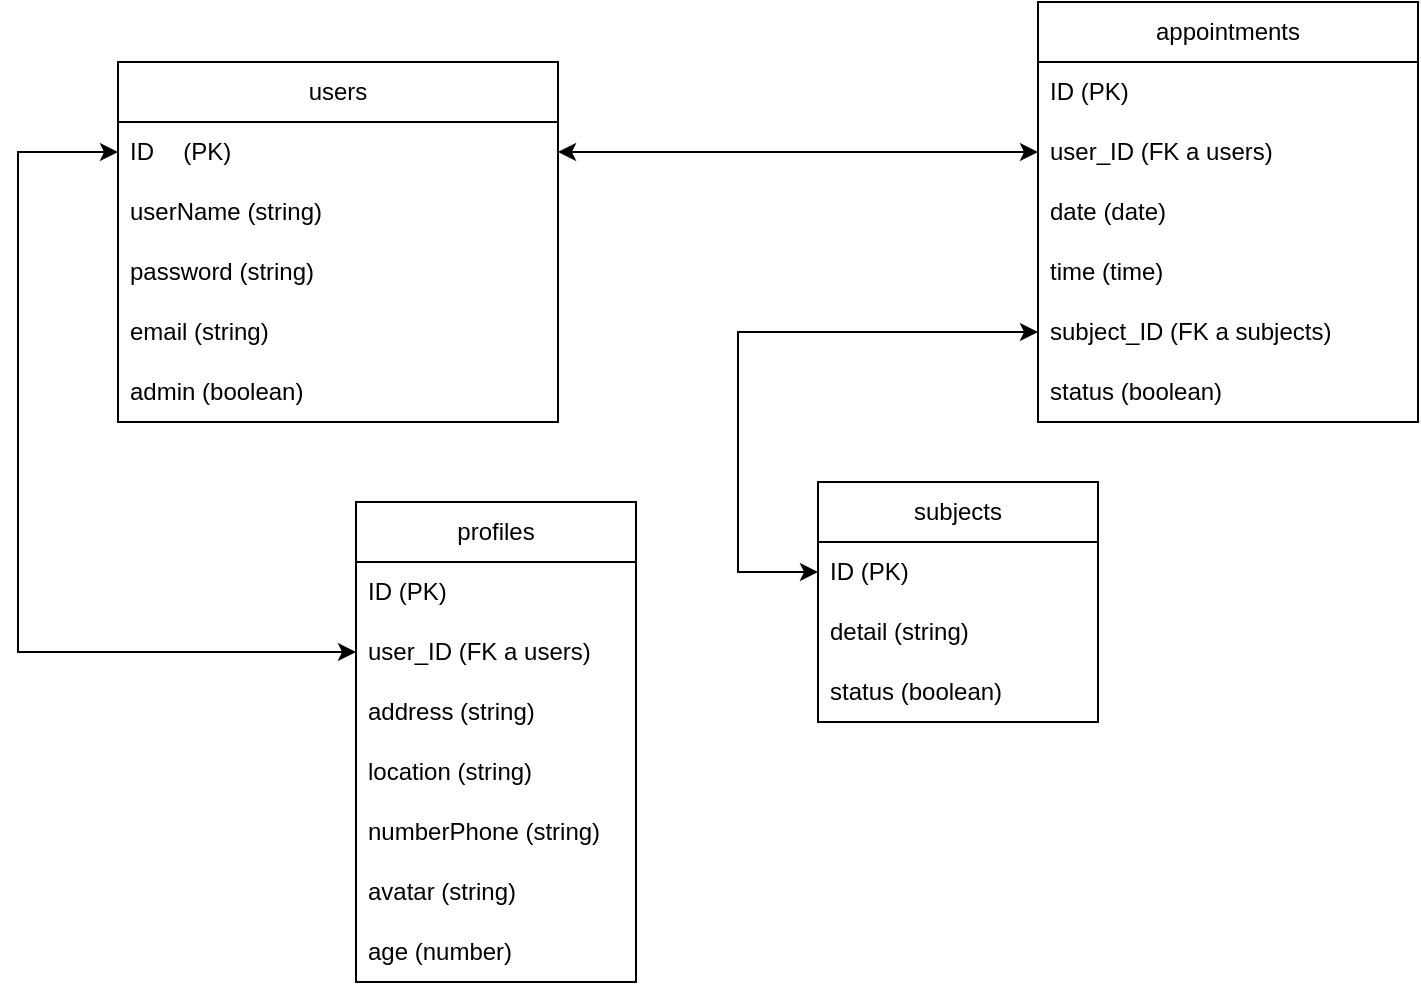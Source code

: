 <mxfile version="24.5.5" type="device">
  <diagram id="C5RBs43oDa-KdzZeNtuy" name="Page-1">
    <mxGraphModel dx="1016" dy="520" grid="1" gridSize="10" guides="1" tooltips="1" connect="1" arrows="1" fold="1" page="1" pageScale="1" pageWidth="827" pageHeight="1169" math="0" shadow="0">
      <root>
        <mxCell id="WIyWlLk6GJQsqaUBKTNV-0" />
        <mxCell id="WIyWlLk6GJQsqaUBKTNV-1" parent="WIyWlLk6GJQsqaUBKTNV-0" />
        <mxCell id="YID2UbJtX57MsHLjCQ58-0" value="users" style="swimlane;fontStyle=0;childLayout=stackLayout;horizontal=1;startSize=30;horizontalStack=0;resizeParent=1;resizeParentMax=0;resizeLast=0;collapsible=1;marginBottom=0;whiteSpace=wrap;html=1;" vertex="1" parent="WIyWlLk6GJQsqaUBKTNV-1">
          <mxGeometry x="130" y="150" width="220" height="180" as="geometry" />
        </mxCell>
        <mxCell id="YID2UbJtX57MsHLjCQ58-2" value="ID&lt;span style=&quot;white-space: pre;&quot;&gt;&#x9;&lt;/span&gt;(PK)" style="text;strokeColor=none;fillColor=none;align=left;verticalAlign=middle;spacingLeft=4;spacingRight=4;overflow=hidden;points=[[0,0.5],[1,0.5]];portConstraint=eastwest;rotatable=0;whiteSpace=wrap;html=1;" vertex="1" parent="YID2UbJtX57MsHLjCQ58-0">
          <mxGeometry y="30" width="220" height="30" as="geometry" />
        </mxCell>
        <mxCell id="YID2UbJtX57MsHLjCQ58-3" value="userName (string)" style="text;strokeColor=none;fillColor=none;align=left;verticalAlign=middle;spacingLeft=4;spacingRight=4;overflow=hidden;points=[[0,0.5],[1,0.5]];portConstraint=eastwest;rotatable=0;whiteSpace=wrap;html=1;" vertex="1" parent="YID2UbJtX57MsHLjCQ58-0">
          <mxGeometry y="60" width="220" height="30" as="geometry" />
        </mxCell>
        <mxCell id="YID2UbJtX57MsHLjCQ58-12" value="password (string)" style="text;strokeColor=none;fillColor=none;align=left;verticalAlign=middle;spacingLeft=4;spacingRight=4;overflow=hidden;points=[[0,0.5],[1,0.5]];portConstraint=eastwest;rotatable=0;whiteSpace=wrap;html=1;" vertex="1" parent="YID2UbJtX57MsHLjCQ58-0">
          <mxGeometry y="90" width="220" height="30" as="geometry" />
        </mxCell>
        <mxCell id="YID2UbJtX57MsHLjCQ58-13" value="email (string)" style="text;strokeColor=none;fillColor=none;align=left;verticalAlign=middle;spacingLeft=4;spacingRight=4;overflow=hidden;points=[[0,0.5],[1,0.5]];portConstraint=eastwest;rotatable=0;whiteSpace=wrap;html=1;" vertex="1" parent="YID2UbJtX57MsHLjCQ58-0">
          <mxGeometry y="120" width="220" height="30" as="geometry" />
        </mxCell>
        <mxCell id="YID2UbJtX57MsHLjCQ58-38" value="admin (boolean)" style="text;strokeColor=none;fillColor=none;align=left;verticalAlign=middle;spacingLeft=4;spacingRight=4;overflow=hidden;points=[[0,0.5],[1,0.5]];portConstraint=eastwest;rotatable=0;whiteSpace=wrap;html=1;" vertex="1" parent="YID2UbJtX57MsHLjCQ58-0">
          <mxGeometry y="150" width="220" height="30" as="geometry" />
        </mxCell>
        <mxCell id="YID2UbJtX57MsHLjCQ58-4" value="appointments" style="swimlane;fontStyle=0;childLayout=stackLayout;horizontal=1;startSize=30;horizontalStack=0;resizeParent=1;resizeParentMax=0;resizeLast=0;collapsible=1;marginBottom=0;whiteSpace=wrap;html=1;" vertex="1" parent="WIyWlLk6GJQsqaUBKTNV-1">
          <mxGeometry x="590" y="120" width="190" height="210" as="geometry" />
        </mxCell>
        <mxCell id="YID2UbJtX57MsHLjCQ58-15" value="ID (PK)" style="text;strokeColor=none;fillColor=none;align=left;verticalAlign=middle;spacingLeft=4;spacingRight=4;overflow=hidden;points=[[0,0.5],[1,0.5]];portConstraint=eastwest;rotatable=0;whiteSpace=wrap;html=1;" vertex="1" parent="YID2UbJtX57MsHLjCQ58-4">
          <mxGeometry y="30" width="190" height="30" as="geometry" />
        </mxCell>
        <mxCell id="YID2UbJtX57MsHLjCQ58-22" value="user_ID (FK a users)" style="text;strokeColor=none;fillColor=none;align=left;verticalAlign=middle;spacingLeft=4;spacingRight=4;overflow=hidden;points=[[0,0.5],[1,0.5]];portConstraint=eastwest;rotatable=0;whiteSpace=wrap;html=1;" vertex="1" parent="YID2UbJtX57MsHLjCQ58-4">
          <mxGeometry y="60" width="190" height="30" as="geometry" />
        </mxCell>
        <mxCell id="YID2UbJtX57MsHLjCQ58-21" value="date (date)" style="text;strokeColor=none;fillColor=none;align=left;verticalAlign=middle;spacingLeft=4;spacingRight=4;overflow=hidden;points=[[0,0.5],[1,0.5]];portConstraint=eastwest;rotatable=0;whiteSpace=wrap;html=1;" vertex="1" parent="YID2UbJtX57MsHLjCQ58-4">
          <mxGeometry y="90" width="190" height="30" as="geometry" />
        </mxCell>
        <mxCell id="YID2UbJtX57MsHLjCQ58-16" value="time (time)" style="text;strokeColor=none;fillColor=none;align=left;verticalAlign=middle;spacingLeft=4;spacingRight=4;overflow=hidden;points=[[0,0.5],[1,0.5]];portConstraint=eastwest;rotatable=0;whiteSpace=wrap;html=1;" vertex="1" parent="YID2UbJtX57MsHLjCQ58-4">
          <mxGeometry y="120" width="190" height="30" as="geometry" />
        </mxCell>
        <mxCell id="YID2UbJtX57MsHLjCQ58-18" value="subject_ID (FK a subjects)" style="text;strokeColor=none;fillColor=none;align=left;verticalAlign=middle;spacingLeft=4;spacingRight=4;overflow=hidden;points=[[0,0.5],[1,0.5]];portConstraint=eastwest;rotatable=0;whiteSpace=wrap;html=1;" vertex="1" parent="YID2UbJtX57MsHLjCQ58-4">
          <mxGeometry y="150" width="190" height="30" as="geometry" />
        </mxCell>
        <mxCell id="YID2UbJtX57MsHLjCQ58-20" value="status (boolean)" style="text;strokeColor=none;fillColor=none;align=left;verticalAlign=middle;spacingLeft=4;spacingRight=4;overflow=hidden;points=[[0,0.5],[1,0.5]];portConstraint=eastwest;rotatable=0;whiteSpace=wrap;html=1;" vertex="1" parent="YID2UbJtX57MsHLjCQ58-4">
          <mxGeometry y="180" width="190" height="30" as="geometry" />
        </mxCell>
        <mxCell id="YID2UbJtX57MsHLjCQ58-8" value="subjects" style="swimlane;fontStyle=0;childLayout=stackLayout;horizontal=1;startSize=30;horizontalStack=0;resizeParent=1;resizeParentMax=0;resizeLast=0;collapsible=1;marginBottom=0;whiteSpace=wrap;html=1;" vertex="1" parent="WIyWlLk6GJQsqaUBKTNV-1">
          <mxGeometry x="480" y="360" width="140" height="120" as="geometry" />
        </mxCell>
        <mxCell id="YID2UbJtX57MsHLjCQ58-9" value="ID (PK)" style="text;strokeColor=none;fillColor=none;align=left;verticalAlign=middle;spacingLeft=4;spacingRight=4;overflow=hidden;points=[[0,0.5],[1,0.5]];portConstraint=eastwest;rotatable=0;whiteSpace=wrap;html=1;" vertex="1" parent="YID2UbJtX57MsHLjCQ58-8">
          <mxGeometry y="30" width="140" height="30" as="geometry" />
        </mxCell>
        <mxCell id="YID2UbJtX57MsHLjCQ58-10" value="detail (string)" style="text;strokeColor=none;fillColor=none;align=left;verticalAlign=middle;spacingLeft=4;spacingRight=4;overflow=hidden;points=[[0,0.5],[1,0.5]];portConstraint=eastwest;rotatable=0;whiteSpace=wrap;html=1;" vertex="1" parent="YID2UbJtX57MsHLjCQ58-8">
          <mxGeometry y="60" width="140" height="30" as="geometry" />
        </mxCell>
        <mxCell id="YID2UbJtX57MsHLjCQ58-24" value="status (boolean)" style="text;strokeColor=none;fillColor=none;align=left;verticalAlign=middle;spacingLeft=4;spacingRight=4;overflow=hidden;points=[[0,0.5],[1,0.5]];portConstraint=eastwest;rotatable=0;whiteSpace=wrap;html=1;" vertex="1" parent="YID2UbJtX57MsHLjCQ58-8">
          <mxGeometry y="90" width="140" height="30" as="geometry" />
        </mxCell>
        <mxCell id="YID2UbJtX57MsHLjCQ58-27" value="" style="endArrow=classic;startArrow=classic;html=1;rounded=0;exitX=1;exitY=0.5;exitDx=0;exitDy=0;entryX=0;entryY=0.5;entryDx=0;entryDy=0;" edge="1" parent="WIyWlLk6GJQsqaUBKTNV-1" source="YID2UbJtX57MsHLjCQ58-2" target="YID2UbJtX57MsHLjCQ58-22">
          <mxGeometry width="50" height="50" relative="1" as="geometry">
            <mxPoint x="380" y="360" as="sourcePoint" />
            <mxPoint x="430" y="310" as="targetPoint" />
          </mxGeometry>
        </mxCell>
        <mxCell id="YID2UbJtX57MsHLjCQ58-28" value="" style="endArrow=classic;startArrow=classic;html=1;rounded=0;entryX=0;entryY=0.5;entryDx=0;entryDy=0;exitX=0;exitY=0.5;exitDx=0;exitDy=0;" edge="1" parent="WIyWlLk6GJQsqaUBKTNV-1" source="YID2UbJtX57MsHLjCQ58-9" target="YID2UbJtX57MsHLjCQ58-18">
          <mxGeometry width="50" height="50" relative="1" as="geometry">
            <mxPoint x="470" y="422" as="sourcePoint" />
            <mxPoint x="410" y="290" as="targetPoint" />
            <Array as="points">
              <mxPoint x="440" y="405" />
              <mxPoint x="440" y="285" />
            </Array>
          </mxGeometry>
        </mxCell>
        <mxCell id="YID2UbJtX57MsHLjCQ58-29" value="profiles" style="swimlane;fontStyle=0;childLayout=stackLayout;horizontal=1;startSize=30;horizontalStack=0;resizeParent=1;resizeParentMax=0;resizeLast=0;collapsible=1;marginBottom=0;whiteSpace=wrap;html=1;" vertex="1" parent="WIyWlLk6GJQsqaUBKTNV-1">
          <mxGeometry x="249" y="370" width="140" height="240" as="geometry" />
        </mxCell>
        <mxCell id="YID2UbJtX57MsHLjCQ58-30" value="ID (PK)" style="text;strokeColor=none;fillColor=none;align=left;verticalAlign=middle;spacingLeft=4;spacingRight=4;overflow=hidden;points=[[0,0.5],[1,0.5]];portConstraint=eastwest;rotatable=0;whiteSpace=wrap;html=1;" vertex="1" parent="YID2UbJtX57MsHLjCQ58-29">
          <mxGeometry y="30" width="140" height="30" as="geometry" />
        </mxCell>
        <mxCell id="YID2UbJtX57MsHLjCQ58-31" value="user_ID (FK a users)" style="text;strokeColor=none;fillColor=none;align=left;verticalAlign=middle;spacingLeft=4;spacingRight=4;overflow=hidden;points=[[0,0.5],[1,0.5]];portConstraint=eastwest;rotatable=0;whiteSpace=wrap;html=1;" vertex="1" parent="YID2UbJtX57MsHLjCQ58-29">
          <mxGeometry y="60" width="140" height="30" as="geometry" />
        </mxCell>
        <mxCell id="YID2UbJtX57MsHLjCQ58-32" value="address (string)" style="text;strokeColor=none;fillColor=none;align=left;verticalAlign=middle;spacingLeft=4;spacingRight=4;overflow=hidden;points=[[0,0.5],[1,0.5]];portConstraint=eastwest;rotatable=0;whiteSpace=wrap;html=1;" vertex="1" parent="YID2UbJtX57MsHLjCQ58-29">
          <mxGeometry y="90" width="140" height="30" as="geometry" />
        </mxCell>
        <mxCell id="YID2UbJtX57MsHLjCQ58-34" value="location (string)" style="text;strokeColor=none;fillColor=none;align=left;verticalAlign=middle;spacingLeft=4;spacingRight=4;overflow=hidden;points=[[0,0.5],[1,0.5]];portConstraint=eastwest;rotatable=0;whiteSpace=wrap;html=1;" vertex="1" parent="YID2UbJtX57MsHLjCQ58-29">
          <mxGeometry y="120" width="140" height="30" as="geometry" />
        </mxCell>
        <mxCell id="YID2UbJtX57MsHLjCQ58-35" value="numberPhone (string)" style="text;strokeColor=none;fillColor=none;align=left;verticalAlign=middle;spacingLeft=4;spacingRight=4;overflow=hidden;points=[[0,0.5],[1,0.5]];portConstraint=eastwest;rotatable=0;whiteSpace=wrap;html=1;" vertex="1" parent="YID2UbJtX57MsHLjCQ58-29">
          <mxGeometry y="150" width="140" height="30" as="geometry" />
        </mxCell>
        <mxCell id="YID2UbJtX57MsHLjCQ58-36" value="avatar (string)" style="text;strokeColor=none;fillColor=none;align=left;verticalAlign=middle;spacingLeft=4;spacingRight=4;overflow=hidden;points=[[0,0.5],[1,0.5]];portConstraint=eastwest;rotatable=0;whiteSpace=wrap;html=1;" vertex="1" parent="YID2UbJtX57MsHLjCQ58-29">
          <mxGeometry y="180" width="140" height="30" as="geometry" />
        </mxCell>
        <mxCell id="YID2UbJtX57MsHLjCQ58-37" value="age (number)" style="text;strokeColor=none;fillColor=none;align=left;verticalAlign=middle;spacingLeft=4;spacingRight=4;overflow=hidden;points=[[0,0.5],[1,0.5]];portConstraint=eastwest;rotatable=0;whiteSpace=wrap;html=1;" vertex="1" parent="YID2UbJtX57MsHLjCQ58-29">
          <mxGeometry y="210" width="140" height="30" as="geometry" />
        </mxCell>
        <mxCell id="YID2UbJtX57MsHLjCQ58-46" value="" style="endArrow=classic;startArrow=classic;html=1;rounded=0;entryX=0;entryY=0.5;entryDx=0;entryDy=0;exitX=0;exitY=0.5;exitDx=0;exitDy=0;" edge="1" parent="WIyWlLk6GJQsqaUBKTNV-1" source="YID2UbJtX57MsHLjCQ58-31" target="YID2UbJtX57MsHLjCQ58-2">
          <mxGeometry width="50" height="50" relative="1" as="geometry">
            <mxPoint x="380" y="390" as="sourcePoint" />
            <mxPoint x="430" y="340" as="targetPoint" />
            <Array as="points">
              <mxPoint x="80" y="445" />
              <mxPoint x="80" y="195" />
            </Array>
          </mxGeometry>
        </mxCell>
      </root>
    </mxGraphModel>
  </diagram>
</mxfile>
